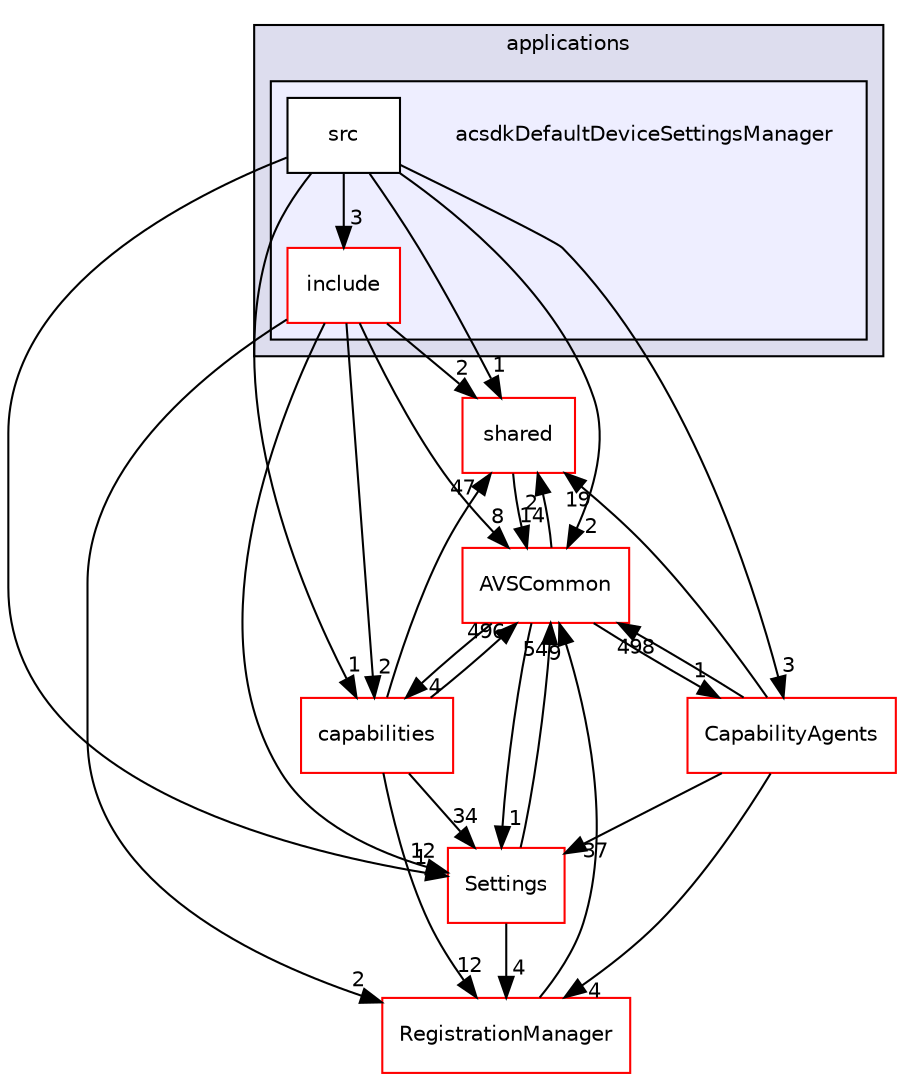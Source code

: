 digraph "/workplace/avs-device-sdk/applications/acsdkDefaultDeviceSettingsManager" {
  compound=true
  node [ fontsize="10", fontname="Helvetica"];
  edge [ labelfontsize="10", labelfontname="Helvetica"];
  subgraph clusterdir_a6e4fee11f07c3b70486e88fe92cbbdc {
    graph [ bgcolor="#ddddee", pencolor="black", label="applications" fontname="Helvetica", fontsize="10", URL="dir_a6e4fee11f07c3b70486e88fe92cbbdc.html"]
  subgraph clusterdir_71f5bfcd0a5bab77daf39416ebe479fc {
    graph [ bgcolor="#eeeeff", pencolor="black", label="" URL="dir_71f5bfcd0a5bab77daf39416ebe479fc.html"];
    dir_71f5bfcd0a5bab77daf39416ebe479fc [shape=plaintext label="acsdkDefaultDeviceSettingsManager"];
    dir_489fed465bb186c249027aff5741ee9a [shape=box label="include" color="red" fillcolor="white" style="filled" URL="dir_489fed465bb186c249027aff5741ee9a.html"];
    dir_e084c31fa35e83ba0e9a60e2148b7ae2 [shape=box label="src" color="black" fillcolor="white" style="filled" URL="dir_e084c31fa35e83ba0e9a60e2148b7ae2.html"];
  }
  }
  dir_9982052f7ce695d12571567315b2fafa [shape=box label="shared" fillcolor="white" style="filled" color="red" URL="dir_9982052f7ce695d12571567315b2fafa.html"];
  dir_7cf910bd1d7603f12ef47ff650cec893 [shape=box label="CapabilityAgents" fillcolor="white" style="filled" color="red" URL="dir_7cf910bd1d7603f12ef47ff650cec893.html"];
  dir_8ae0dd75af039a94f4269584fb8eef13 [shape=box label="Settings" fillcolor="white" style="filled" color="red" URL="dir_8ae0dd75af039a94f4269584fb8eef13.html"];
  dir_13e65effb2bde530b17b3d5eefcd0266 [shape=box label="AVSCommon" fillcolor="white" style="filled" color="red" URL="dir_13e65effb2bde530b17b3d5eefcd0266.html"];
  dir_b14333b5607b47fe7356eaa790107bd3 [shape=box label="RegistrationManager" fillcolor="white" style="filled" color="red" URL="dir_b14333b5607b47fe7356eaa790107bd3.html"];
  dir_55f1e16e469d547c636a522dac21b8a1 [shape=box label="capabilities" fillcolor="white" style="filled" color="red" URL="dir_55f1e16e469d547c636a522dac21b8a1.html"];
  dir_9982052f7ce695d12571567315b2fafa->dir_13e65effb2bde530b17b3d5eefcd0266 [headlabel="14", labeldistance=1.5 headhref="dir_000549_000017.html"];
  dir_7cf910bd1d7603f12ef47ff650cec893->dir_9982052f7ce695d12571567315b2fafa [headlabel="19", labeldistance=1.5 headhref="dir_000328_000549.html"];
  dir_7cf910bd1d7603f12ef47ff650cec893->dir_8ae0dd75af039a94f4269584fb8eef13 [headlabel="37", labeldistance=1.5 headhref="dir_000328_000539.html"];
  dir_7cf910bd1d7603f12ef47ff650cec893->dir_13e65effb2bde530b17b3d5eefcd0266 [headlabel="498", labeldistance=1.5 headhref="dir_000328_000017.html"];
  dir_7cf910bd1d7603f12ef47ff650cec893->dir_b14333b5607b47fe7356eaa790107bd3 [headlabel="4", labeldistance=1.5 headhref="dir_000328_000524.html"];
  dir_8ae0dd75af039a94f4269584fb8eef13->dir_13e65effb2bde530b17b3d5eefcd0266 [headlabel="54", labeldistance=1.5 headhref="dir_000539_000017.html"];
  dir_8ae0dd75af039a94f4269584fb8eef13->dir_b14333b5607b47fe7356eaa790107bd3 [headlabel="4", labeldistance=1.5 headhref="dir_000539_000524.html"];
  dir_13e65effb2bde530b17b3d5eefcd0266->dir_9982052f7ce695d12571567315b2fafa [headlabel="2", labeldistance=1.5 headhref="dir_000017_000549.html"];
  dir_13e65effb2bde530b17b3d5eefcd0266->dir_7cf910bd1d7603f12ef47ff650cec893 [headlabel="1", labeldistance=1.5 headhref="dir_000017_000328.html"];
  dir_13e65effb2bde530b17b3d5eefcd0266->dir_8ae0dd75af039a94f4269584fb8eef13 [headlabel="1", labeldistance=1.5 headhref="dir_000017_000539.html"];
  dir_13e65effb2bde530b17b3d5eefcd0266->dir_55f1e16e469d547c636a522dac21b8a1 [headlabel="4", labeldistance=1.5 headhref="dir_000017_000133.html"];
  dir_b14333b5607b47fe7356eaa790107bd3->dir_13e65effb2bde530b17b3d5eefcd0266 [headlabel="9", labeldistance=1.5 headhref="dir_000524_000017.html"];
  dir_489fed465bb186c249027aff5741ee9a->dir_9982052f7ce695d12571567315b2fafa [headlabel="2", labeldistance=1.5 headhref="dir_000059_000549.html"];
  dir_489fed465bb186c249027aff5741ee9a->dir_8ae0dd75af039a94f4269584fb8eef13 [headlabel="12", labeldistance=1.5 headhref="dir_000059_000539.html"];
  dir_489fed465bb186c249027aff5741ee9a->dir_13e65effb2bde530b17b3d5eefcd0266 [headlabel="8", labeldistance=1.5 headhref="dir_000059_000017.html"];
  dir_489fed465bb186c249027aff5741ee9a->dir_b14333b5607b47fe7356eaa790107bd3 [headlabel="2", labeldistance=1.5 headhref="dir_000059_000524.html"];
  dir_489fed465bb186c249027aff5741ee9a->dir_55f1e16e469d547c636a522dac21b8a1 [headlabel="2", labeldistance=1.5 headhref="dir_000059_000133.html"];
  dir_e084c31fa35e83ba0e9a60e2148b7ae2->dir_9982052f7ce695d12571567315b2fafa [headlabel="1", labeldistance=1.5 headhref="dir_000061_000549.html"];
  dir_e084c31fa35e83ba0e9a60e2148b7ae2->dir_7cf910bd1d7603f12ef47ff650cec893 [headlabel="3", labeldistance=1.5 headhref="dir_000061_000328.html"];
  dir_e084c31fa35e83ba0e9a60e2148b7ae2->dir_8ae0dd75af039a94f4269584fb8eef13 [headlabel="1", labeldistance=1.5 headhref="dir_000061_000539.html"];
  dir_e084c31fa35e83ba0e9a60e2148b7ae2->dir_13e65effb2bde530b17b3d5eefcd0266 [headlabel="2", labeldistance=1.5 headhref="dir_000061_000017.html"];
  dir_e084c31fa35e83ba0e9a60e2148b7ae2->dir_489fed465bb186c249027aff5741ee9a [headlabel="3", labeldistance=1.5 headhref="dir_000061_000059.html"];
  dir_e084c31fa35e83ba0e9a60e2148b7ae2->dir_55f1e16e469d547c636a522dac21b8a1 [headlabel="1", labeldistance=1.5 headhref="dir_000061_000133.html"];
  dir_55f1e16e469d547c636a522dac21b8a1->dir_9982052f7ce695d12571567315b2fafa [headlabel="47", labeldistance=1.5 headhref="dir_000133_000549.html"];
  dir_55f1e16e469d547c636a522dac21b8a1->dir_8ae0dd75af039a94f4269584fb8eef13 [headlabel="34", labeldistance=1.5 headhref="dir_000133_000539.html"];
  dir_55f1e16e469d547c636a522dac21b8a1->dir_13e65effb2bde530b17b3d5eefcd0266 [headlabel="496", labeldistance=1.5 headhref="dir_000133_000017.html"];
  dir_55f1e16e469d547c636a522dac21b8a1->dir_b14333b5607b47fe7356eaa790107bd3 [headlabel="12", labeldistance=1.5 headhref="dir_000133_000524.html"];
}
